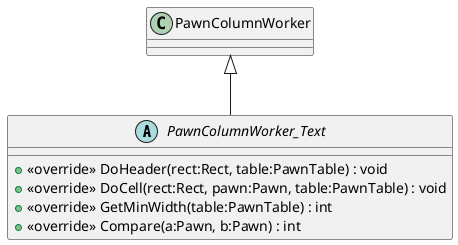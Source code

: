 @startuml
abstract class PawnColumnWorker_Text {
    + <<override>> DoHeader(rect:Rect, table:PawnTable) : void
    + <<override>> DoCell(rect:Rect, pawn:Pawn, table:PawnTable) : void
    + <<override>> GetMinWidth(table:PawnTable) : int
    + <<override>> Compare(a:Pawn, b:Pawn) : int
}
PawnColumnWorker <|-- PawnColumnWorker_Text
@enduml
